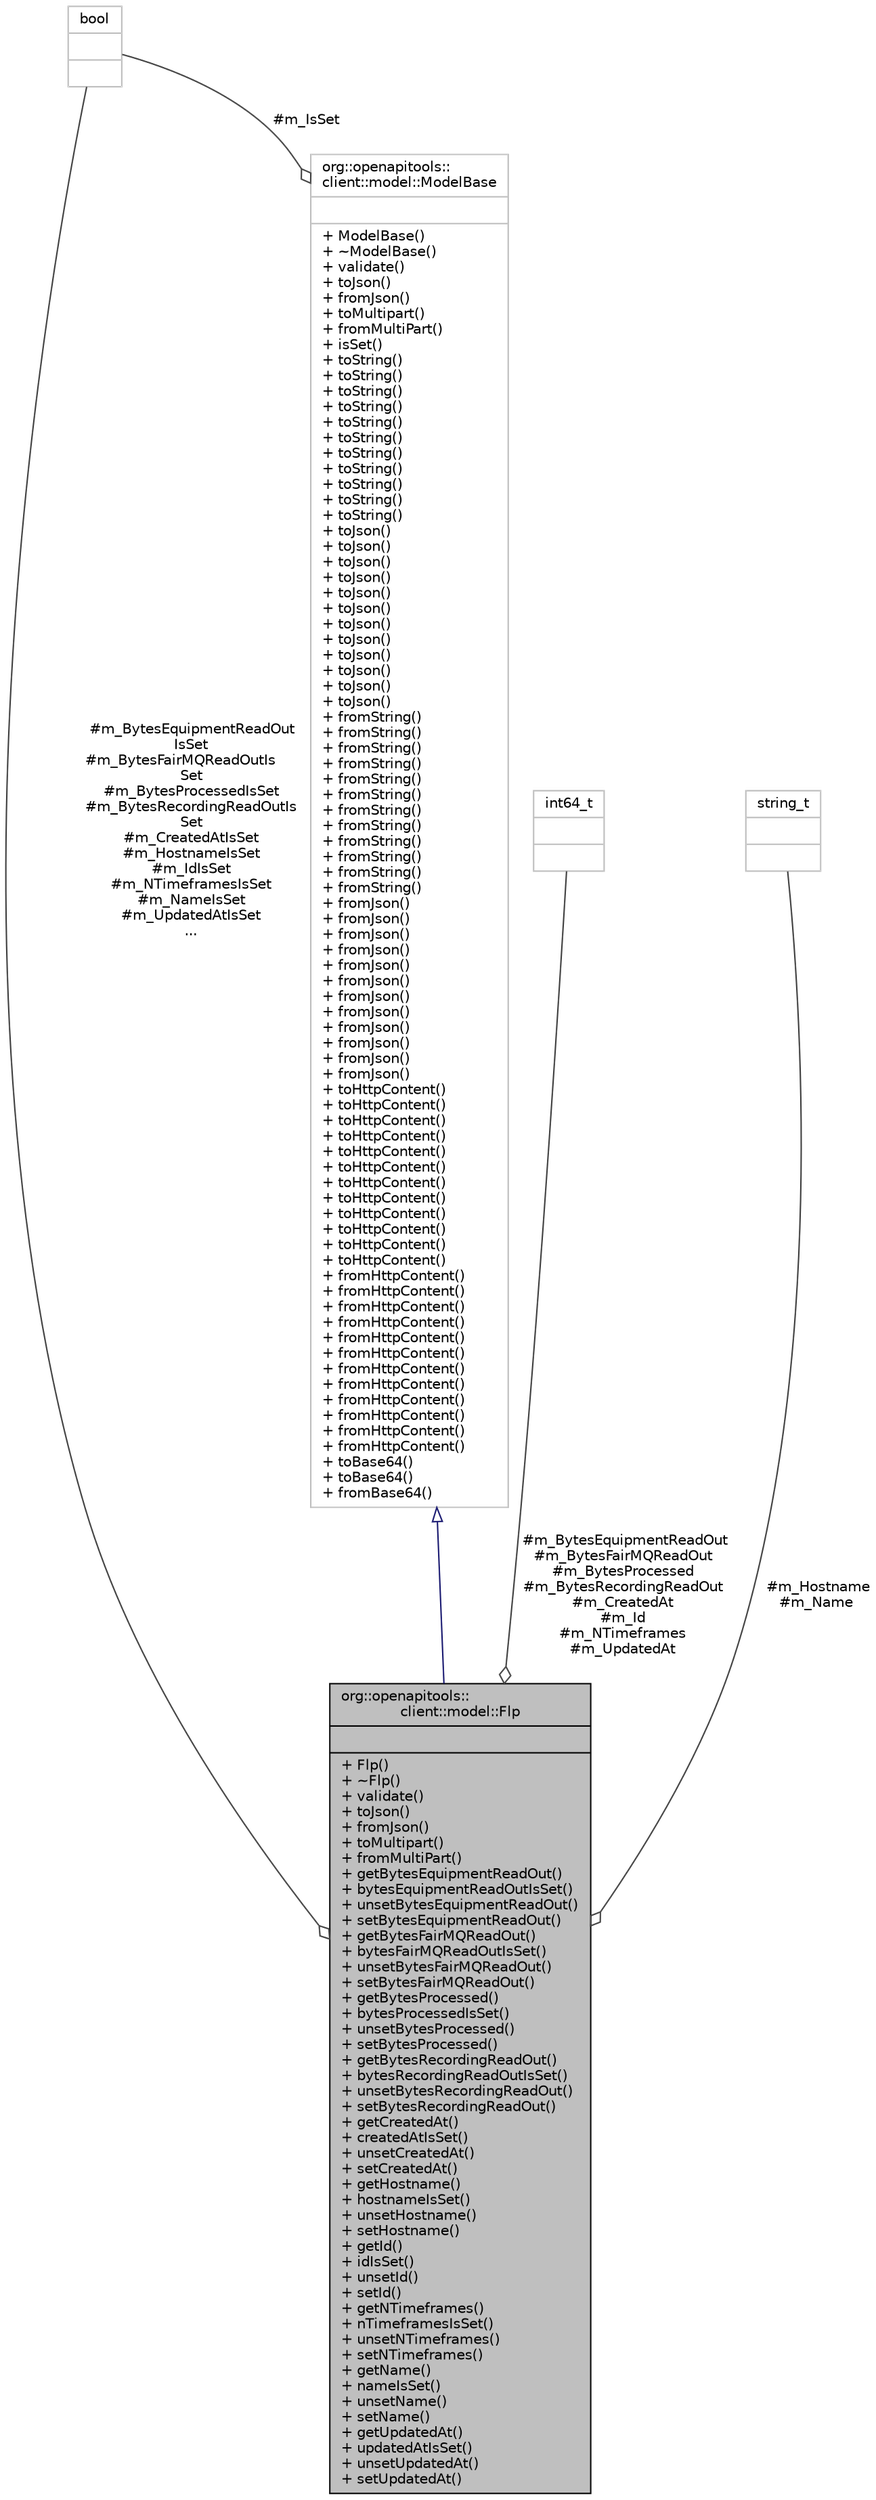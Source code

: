 digraph "org::openapitools::client::model::Flp"
{
 // INTERACTIVE_SVG=YES
 // LATEX_PDF_SIZE
  bgcolor="transparent";
  edge [fontname="Helvetica",fontsize="10",labelfontname="Helvetica",labelfontsize="10"];
  node [fontname="Helvetica",fontsize="10",shape=record];
  Node1 [label="{org::openapitools::\lclient::model::Flp\n||+ Flp()\l+ ~Flp()\l+ validate()\l+ toJson()\l+ fromJson()\l+ toMultipart()\l+ fromMultiPart()\l+ getBytesEquipmentReadOut()\l+ bytesEquipmentReadOutIsSet()\l+ unsetBytesEquipmentReadOut()\l+ setBytesEquipmentReadOut()\l+ getBytesFairMQReadOut()\l+ bytesFairMQReadOutIsSet()\l+ unsetBytesFairMQReadOut()\l+ setBytesFairMQReadOut()\l+ getBytesProcessed()\l+ bytesProcessedIsSet()\l+ unsetBytesProcessed()\l+ setBytesProcessed()\l+ getBytesRecordingReadOut()\l+ bytesRecordingReadOutIsSet()\l+ unsetBytesRecordingReadOut()\l+ setBytesRecordingReadOut()\l+ getCreatedAt()\l+ createdAtIsSet()\l+ unsetCreatedAt()\l+ setCreatedAt()\l+ getHostname()\l+ hostnameIsSet()\l+ unsetHostname()\l+ setHostname()\l+ getId()\l+ idIsSet()\l+ unsetId()\l+ setId()\l+ getNTimeframes()\l+ nTimeframesIsSet()\l+ unsetNTimeframes()\l+ setNTimeframes()\l+ getName()\l+ nameIsSet()\l+ unsetName()\l+ setName()\l+ getUpdatedAt()\l+ updatedAtIsSet()\l+ unsetUpdatedAt()\l+ setUpdatedAt()\l}",height=0.2,width=0.4,color="black", fillcolor="grey75", style="filled", fontcolor="black",tooltip="Describes an intervention or an event that happened."];
  Node2 -> Node1 [dir="back",color="midnightblue",fontsize="10",style="solid",arrowtail="onormal",fontname="Helvetica"];
  Node2 [label="{org::openapitools::\lclient::model::ModelBase\n||+ ModelBase()\l+ ~ModelBase()\l+ validate()\l+ toJson()\l+ fromJson()\l+ toMultipart()\l+ fromMultiPart()\l+ isSet()\l+ toString()\l+ toString()\l+ toString()\l+ toString()\l+ toString()\l+ toString()\l+ toString()\l+ toString()\l+ toString()\l+ toString()\l+ toString()\l+ toJson()\l+ toJson()\l+ toJson()\l+ toJson()\l+ toJson()\l+ toJson()\l+ toJson()\l+ toJson()\l+ toJson()\l+ toJson()\l+ toJson()\l+ toJson()\l+ fromString()\l+ fromString()\l+ fromString()\l+ fromString()\l+ fromString()\l+ fromString()\l+ fromString()\l+ fromString()\l+ fromString()\l+ fromString()\l+ fromString()\l+ fromString()\l+ fromJson()\l+ fromJson()\l+ fromJson()\l+ fromJson()\l+ fromJson()\l+ fromJson()\l+ fromJson()\l+ fromJson()\l+ fromJson()\l+ fromJson()\l+ fromJson()\l+ fromJson()\l+ toHttpContent()\l+ toHttpContent()\l+ toHttpContent()\l+ toHttpContent()\l+ toHttpContent()\l+ toHttpContent()\l+ toHttpContent()\l+ toHttpContent()\l+ toHttpContent()\l+ toHttpContent()\l+ toHttpContent()\l+ toHttpContent()\l+ fromHttpContent()\l+ fromHttpContent()\l+ fromHttpContent()\l+ fromHttpContent()\l+ fromHttpContent()\l+ fromHttpContent()\l+ fromHttpContent()\l+ fromHttpContent()\l+ fromHttpContent()\l+ fromHttpContent()\l+ fromHttpContent()\l+ fromHttpContent()\l+ toBase64()\l+ toBase64()\l+ fromBase64()\l}",height=0.2,width=0.4,color="grey75",URL="$classorg_1_1openapitools_1_1client_1_1model_1_1_model_base.html",tooltip=" "];
  Node3 -> Node2 [color="grey25",fontsize="10",style="solid",label=" #m_IsSet" ,arrowhead="odiamond",fontname="Helvetica"];
  Node3 [label="{bool\n||}",height=0.2,width=0.4,color="grey75",tooltip=" "];
  Node4 -> Node1 [color="grey25",fontsize="10",style="solid",label=" #m_BytesEquipmentReadOut\n#m_BytesFairMQReadOut\n#m_BytesProcessed\n#m_BytesRecordingReadOut\n#m_CreatedAt\n#m_Id\n#m_NTimeframes\n#m_UpdatedAt" ,arrowhead="odiamond",fontname="Helvetica"];
  Node4 [label="{int64_t\n||}",height=0.2,width=0.4,color="grey75",tooltip=" "];
  Node3 -> Node1 [color="grey25",fontsize="10",style="solid",label=" #m_BytesEquipmentReadOut\lIsSet\n#m_BytesFairMQReadOutIs\lSet\n#m_BytesProcessedIsSet\n#m_BytesRecordingReadOutIs\lSet\n#m_CreatedAtIsSet\n#m_HostnameIsSet\n#m_IdIsSet\n#m_NTimeframesIsSet\n#m_NameIsSet\n#m_UpdatedAtIsSet\n..." ,arrowhead="odiamond",fontname="Helvetica"];
  Node5 -> Node1 [color="grey25",fontsize="10",style="solid",label=" #m_Hostname\n#m_Name" ,arrowhead="odiamond",fontname="Helvetica"];
  Node5 [label="{string_t\n||}",height=0.2,width=0.4,color="grey75",tooltip=" "];
}
